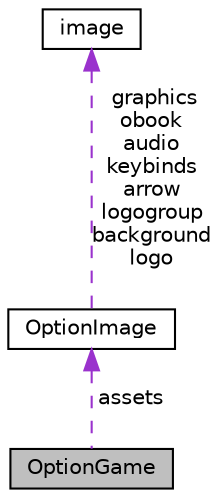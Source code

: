 digraph "OptionGame"
{
 // LATEX_PDF_SIZE
  edge [fontname="Helvetica",fontsize="10",labelfontname="Helvetica",labelfontsize="10"];
  node [fontname="Helvetica",fontsize="10",shape=record];
  Node1 [label="OptionGame",height=0.2,width=0.4,color="black", fillcolor="grey75", style="filled", fontcolor="black",tooltip=" "];
  Node2 -> Node1 [dir="back",color="darkorchid3",fontsize="10",style="dashed",label=" assets" ,fontname="Helvetica"];
  Node2 [label="OptionImage",height=0.2,width=0.4,color="black", fillcolor="white", style="filled",URL="$d5/d28/structOptionImage.html",tooltip=" "];
  Node3 -> Node2 [dir="back",color="darkorchid3",fontsize="10",style="dashed",label=" graphics\nobook\naudio\nkeybinds\narrow\nlogogroup\nbackground\nlogo" ,fontname="Helvetica"];
  Node3 [label="image",height=0.2,width=0.4,color="black", fillcolor="white", style="filled",URL="$de/d68/structimage.html",tooltip=" "];
}
